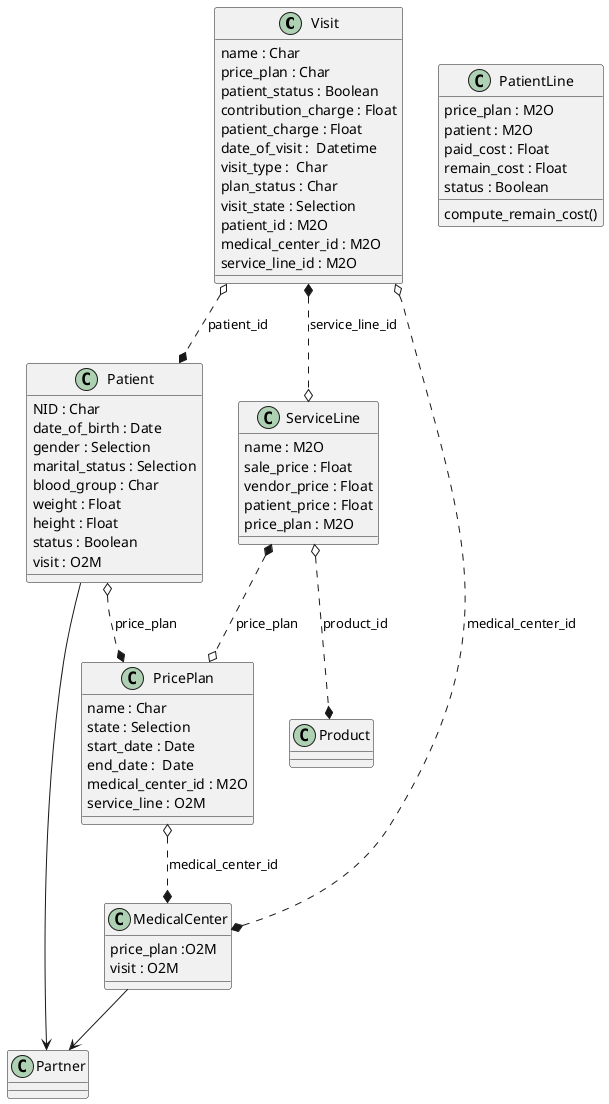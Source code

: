 @startuml

Visit o..* Patient : patient_id
Visit o..* MedicalCenter : medical_center_id
Visit *..o ServiceLine : service_line_id

ServiceLine *..o PricePlan : price_plan
ServiceLine o..* Product : product_id


PricePlan o..* MedicalCenter : medical_center_id

Patient o..* PricePlan : price_plan

MedicalCenter --> Partner
Patient --> Partner

Class Partner

Class MedicalCenter{
    price_plan :O2M
    visit : O2M
}

Class ServiceLine
{
    name : M2O
    sale_price : Float
    vendor_price : Float
    patient_price : Float
    price_plan : M2O
}


Class Visit{

    name : Char
    price_plan : Char
    patient_status : Boolean
    contribution_charge : Float
    patient_charge : Float
    date_of_visit :  Datetime
    visit_type :  Char
    plan_status : Char
    visit_state : Selection
    patient_id : M2O
    medical_center_id : M2O
    service_line_id : M2O
}

Class PricePlan{
    name : Char
    state : Selection
    start_date : Date
    end_date :  Date
    medical_center_id : M2O
    service_line : O2M
}

Class Patient{
    NID : Char
    date_of_birth : Date
    gender : Selection
    marital_status : Selection
    blood_group : Char
    weight : Float
    height : Float
    status : Boolean
    visit : O2M

}

Class PatientLine{
    price_plan : M2O
    patient : M2O
    paid_cost : Float
    remain_cost : Float
    status : Boolean
    compute_remain_cost()
}



@enduml
